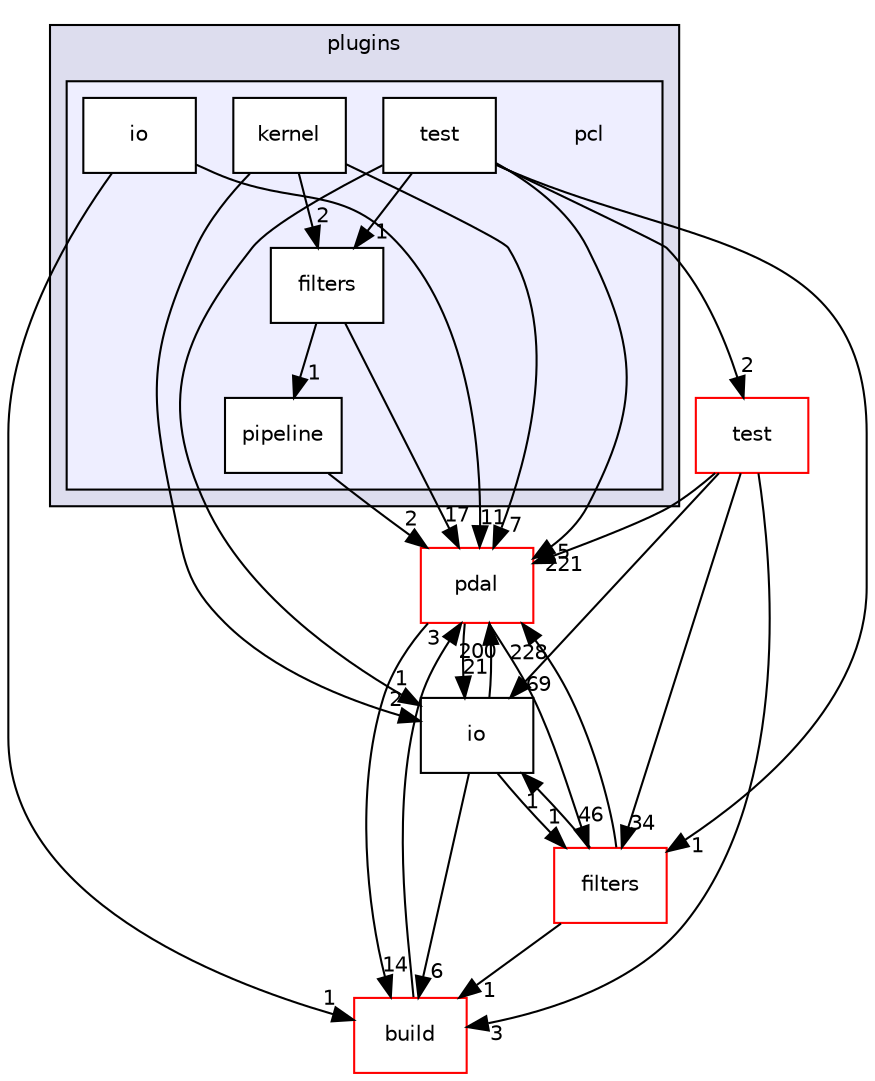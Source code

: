digraph "pdal/plugins/pcl" {
  compound=true
  node [ fontsize="10", fontname="Helvetica"];
  edge [ labelfontsize="10", labelfontname="Helvetica"];
  subgraph clusterdir_afa3ef11413a136c9ba1f7af288efe0d {
    graph [ bgcolor="#ddddee", pencolor="black", label="plugins" fontname="Helvetica", fontsize="10", URL="dir_afa3ef11413a136c9ba1f7af288efe0d.html"]
  subgraph clusterdir_c3b1d3439b137958b54bdbe7cbde68d6 {
    graph [ bgcolor="#eeeeff", pencolor="black", label="" URL="dir_c3b1d3439b137958b54bdbe7cbde68d6.html"];
    dir_c3b1d3439b137958b54bdbe7cbde68d6 [shape=plaintext label="pcl"];
    dir_7ba9c4cff0988f78e55ff2036f410889 [shape=box label="filters" color="black" fillcolor="white" style="filled" URL="dir_7ba9c4cff0988f78e55ff2036f410889.html"];
    dir_b4ba29d955fad023ee3a735729658d2f [shape=box label="io" color="black" fillcolor="white" style="filled" URL="dir_b4ba29d955fad023ee3a735729658d2f.html"];
    dir_0109e0697ab5e36688c1e75a769ad2f1 [shape=box label="kernel" color="black" fillcolor="white" style="filled" URL="dir_0109e0697ab5e36688c1e75a769ad2f1.html"];
    dir_79623c9093a092de4cd2fed3ff0972eb [shape=box label="pipeline" color="black" fillcolor="white" style="filled" URL="dir_79623c9093a092de4cd2fed3ff0972eb.html"];
    dir_50d28f2b388417628db122e1d1242b87 [shape=box label="test" color="black" fillcolor="white" style="filled" URL="dir_50d28f2b388417628db122e1d1242b87.html"];
  }
  }
  dir_37e2adedb6e706efcbfadb5213756005 [shape=box label="pdal" fillcolor="white" style="filled" color="red" URL="dir_37e2adedb6e706efcbfadb5213756005.html"];
  dir_88aa5027650279860e272a4a9998da6e [shape=box label="test" fillcolor="white" style="filled" color="red" URL="dir_88aa5027650279860e272a4a9998da6e.html"];
  dir_58d97b97570bab8e4f5aca2d6cc8ee64 [shape=box label="build" fillcolor="white" style="filled" color="red" URL="dir_58d97b97570bab8e4f5aca2d6cc8ee64.html"];
  dir_1d5bbadd870fe047ff237b24e55617ae [shape=box label="io" URL="dir_1d5bbadd870fe047ff237b24e55617ae.html"];
  dir_9348238a26585a7e0b208544997ebe2f [shape=box label="filters" fillcolor="white" style="filled" color="red" URL="dir_9348238a26585a7e0b208544997ebe2f.html"];
  dir_b4ba29d955fad023ee3a735729658d2f->dir_37e2adedb6e706efcbfadb5213756005 [headlabel="11", labeldistance=1.5 headhref="dir_000092_000050.html"];
  dir_b4ba29d955fad023ee3a735729658d2f->dir_58d97b97570bab8e4f5aca2d6cc8ee64 [headlabel="1", labeldistance=1.5 headhref="dir_000092_000002.html"];
  dir_37e2adedb6e706efcbfadb5213756005->dir_58d97b97570bab8e4f5aca2d6cc8ee64 [headlabel="14", labeldistance=1.5 headhref="dir_000050_000002.html"];
  dir_37e2adedb6e706efcbfadb5213756005->dir_1d5bbadd870fe047ff237b24e55617ae [headlabel="21", labeldistance=1.5 headhref="dir_000050_000044.html"];
  dir_37e2adedb6e706efcbfadb5213756005->dir_9348238a26585a7e0b208544997ebe2f [headlabel="46", labeldistance=1.5 headhref="dir_000050_000042.html"];
  dir_79623c9093a092de4cd2fed3ff0972eb->dir_37e2adedb6e706efcbfadb5213756005 [headlabel="2", labeldistance=1.5 headhref="dir_000094_000050.html"];
  dir_88aa5027650279860e272a4a9998da6e->dir_37e2adedb6e706efcbfadb5213756005 [headlabel="221", labeldistance=1.5 headhref="dir_000012_000050.html"];
  dir_88aa5027650279860e272a4a9998da6e->dir_58d97b97570bab8e4f5aca2d6cc8ee64 [headlabel="3", labeldistance=1.5 headhref="dir_000012_000002.html"];
  dir_88aa5027650279860e272a4a9998da6e->dir_1d5bbadd870fe047ff237b24e55617ae [headlabel="69", labeldistance=1.5 headhref="dir_000012_000044.html"];
  dir_88aa5027650279860e272a4a9998da6e->dir_9348238a26585a7e0b208544997ebe2f [headlabel="34", labeldistance=1.5 headhref="dir_000012_000042.html"];
  dir_58d97b97570bab8e4f5aca2d6cc8ee64->dir_37e2adedb6e706efcbfadb5213756005 [headlabel="3", labeldistance=1.5 headhref="dir_000002_000050.html"];
  dir_1d5bbadd870fe047ff237b24e55617ae->dir_37e2adedb6e706efcbfadb5213756005 [headlabel="200", labeldistance=1.5 headhref="dir_000044_000050.html"];
  dir_1d5bbadd870fe047ff237b24e55617ae->dir_58d97b97570bab8e4f5aca2d6cc8ee64 [headlabel="6", labeldistance=1.5 headhref="dir_000044_000002.html"];
  dir_1d5bbadd870fe047ff237b24e55617ae->dir_9348238a26585a7e0b208544997ebe2f [headlabel="1", labeldistance=1.5 headhref="dir_000044_000042.html"];
  dir_50d28f2b388417628db122e1d1242b87->dir_37e2adedb6e706efcbfadb5213756005 [headlabel="5", labeldistance=1.5 headhref="dir_000095_000050.html"];
  dir_50d28f2b388417628db122e1d1242b87->dir_88aa5027650279860e272a4a9998da6e [headlabel="2", labeldistance=1.5 headhref="dir_000095_000012.html"];
  dir_50d28f2b388417628db122e1d1242b87->dir_1d5bbadd870fe047ff237b24e55617ae [headlabel="1", labeldistance=1.5 headhref="dir_000095_000044.html"];
  dir_50d28f2b388417628db122e1d1242b87->dir_7ba9c4cff0988f78e55ff2036f410889 [headlabel="1", labeldistance=1.5 headhref="dir_000095_000091.html"];
  dir_50d28f2b388417628db122e1d1242b87->dir_9348238a26585a7e0b208544997ebe2f [headlabel="1", labeldistance=1.5 headhref="dir_000095_000042.html"];
  dir_7ba9c4cff0988f78e55ff2036f410889->dir_37e2adedb6e706efcbfadb5213756005 [headlabel="17", labeldistance=1.5 headhref="dir_000091_000050.html"];
  dir_7ba9c4cff0988f78e55ff2036f410889->dir_79623c9093a092de4cd2fed3ff0972eb [headlabel="1", labeldistance=1.5 headhref="dir_000091_000094.html"];
  dir_9348238a26585a7e0b208544997ebe2f->dir_37e2adedb6e706efcbfadb5213756005 [headlabel="228", labeldistance=1.5 headhref="dir_000042_000050.html"];
  dir_9348238a26585a7e0b208544997ebe2f->dir_58d97b97570bab8e4f5aca2d6cc8ee64 [headlabel="1", labeldistance=1.5 headhref="dir_000042_000002.html"];
  dir_9348238a26585a7e0b208544997ebe2f->dir_1d5bbadd870fe047ff237b24e55617ae [headlabel="1", labeldistance=1.5 headhref="dir_000042_000044.html"];
  dir_0109e0697ab5e36688c1e75a769ad2f1->dir_37e2adedb6e706efcbfadb5213756005 [headlabel="7", labeldistance=1.5 headhref="dir_000093_000050.html"];
  dir_0109e0697ab5e36688c1e75a769ad2f1->dir_1d5bbadd870fe047ff237b24e55617ae [headlabel="2", labeldistance=1.5 headhref="dir_000093_000044.html"];
  dir_0109e0697ab5e36688c1e75a769ad2f1->dir_7ba9c4cff0988f78e55ff2036f410889 [headlabel="2", labeldistance=1.5 headhref="dir_000093_000091.html"];
}
